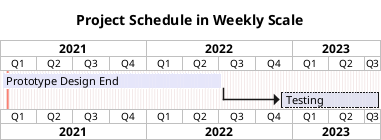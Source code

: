 @startgantt
title Project Schedule in Weekly Scale
projectscale quarterly
saturday are closed
sunday are closed

Project starts at the 1st of january 2021

[Prototype Design End] as [TASK1] lasts 400 days
[TASK1] is colored in Lavender/LighBlue
[Testing] lasts 180 days and starts at 2022-12-01
[TASK1]->[Testing]

2021-01-18 to 2021-01-22 are named [End's committee] and are colored in salmon

@endgantt